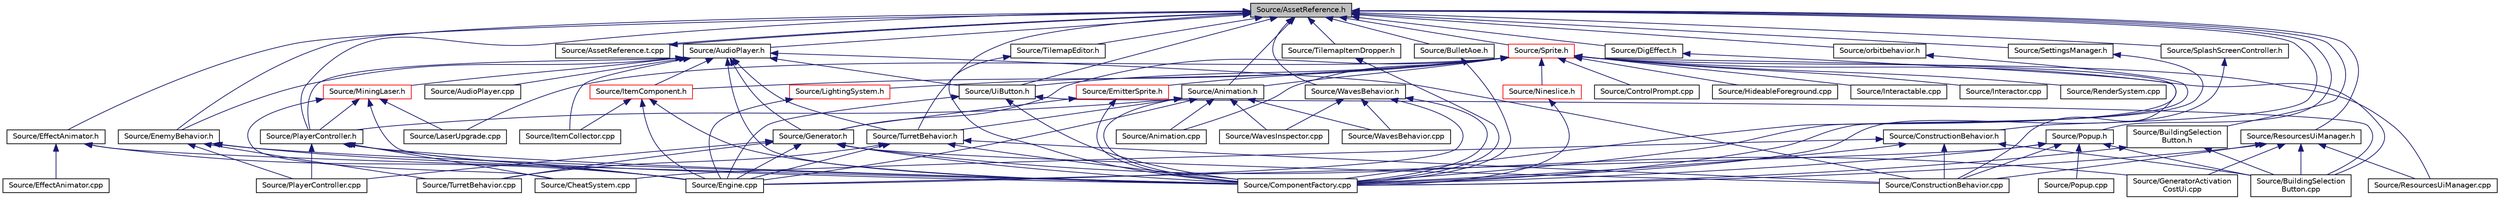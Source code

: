digraph "Source/AssetReference.h"
{
 // LATEX_PDF_SIZE
  edge [fontname="Helvetica",fontsize="10",labelfontname="Helvetica",labelfontsize="10"];
  node [fontname="Helvetica",fontsize="10",shape=record];
  Node1 [label="Source/AssetReference.h",height=0.2,width=0.4,color="black", fillcolor="grey75", style="filled", fontcolor="black",tooltip="a reference to an Asset"];
  Node1 -> Node2 [dir="back",color="midnightblue",fontsize="10",style="solid"];
  Node2 [label="Source/Animation.h",height=0.2,width=0.4,color="black", fillcolor="white", style="filled",URL="$Animation_8h.html",tooltip="animation component class"];
  Node2 -> Node3 [dir="back",color="midnightblue",fontsize="10",style="solid"];
  Node3 [label="Source/Animation.cpp",height=0.2,width=0.4,color="black", fillcolor="white", style="filled",URL="$Animation_8cpp.html",tooltip="animation component implimentation"];
  Node2 -> Node4 [dir="back",color="midnightblue",fontsize="10",style="solid"];
  Node4 [label="Source/ComponentFactory.cpp",height=0.2,width=0.4,color="black", fillcolor="white", style="filled",URL="$ComponentFactory_8cpp.html",tooltip="Definitions for the component factory class."];
  Node2 -> Node5 [dir="back",color="midnightblue",fontsize="10",style="solid"];
  Node5 [label="Source/Engine.cpp",height=0.2,width=0.4,color="black", fillcolor="white", style="filled",URL="$Engine_8cpp.html",tooltip="Engine class."];
  Node2 -> Node6 [dir="back",color="midnightblue",fontsize="10",style="solid"];
  Node6 [label="Source/PlayerController.h",height=0.2,width=0.4,color="black", fillcolor="white", style="filled",URL="$PlayerController_8h.html",tooltip="PlayerController Behaviour Class."];
  Node6 -> Node7 [dir="back",color="midnightblue",fontsize="10",style="solid"];
  Node7 [label="Source/CheatSystem.cpp",height=0.2,width=0.4,color="black", fillcolor="white", style="filled",URL="$CheatSystem_8cpp.html",tooltip="CheatSystem Class definition."];
  Node6 -> Node4 [dir="back",color="midnightblue",fontsize="10",style="solid"];
  Node6 -> Node5 [dir="back",color="midnightblue",fontsize="10",style="solid"];
  Node6 -> Node8 [dir="back",color="midnightblue",fontsize="10",style="solid"];
  Node8 [label="Source/PlayerController.cpp",height=0.2,width=0.4,color="black", fillcolor="white", style="filled",URL="$PlayerController_8cpp.html",tooltip="PlayerController Behaviour Class."];
  Node2 -> Node9 [dir="back",color="midnightblue",fontsize="10",style="solid"];
  Node9 [label="Source/TurretBehavior.h",height=0.2,width=0.4,color="black", fillcolor="white", style="filled",URL="$TurretBehavior_8h_source.html",tooltip=" "];
  Node9 -> Node4 [dir="back",color="midnightblue",fontsize="10",style="solid"];
  Node9 -> Node10 [dir="back",color="midnightblue",fontsize="10",style="solid"];
  Node10 [label="Source/ConstructionBehavior.cpp",height=0.2,width=0.4,color="black", fillcolor="white", style="filled",URL="$ConstructionBehavior_8cpp.html",tooltip="handles the construction of towers and modification of terrain"];
  Node9 -> Node5 [dir="back",color="midnightblue",fontsize="10",style="solid"];
  Node9 -> Node11 [dir="back",color="midnightblue",fontsize="10",style="solid"];
  Node11 [label="Source/TurretBehavior.cpp",height=0.2,width=0.4,color="black", fillcolor="white", style="filled",URL="$TurretBehavior_8cpp.html",tooltip="Behavior Compenent for Basic Turret"];
  Node2 -> Node12 [dir="back",color="midnightblue",fontsize="10",style="solid"];
  Node12 [label="Source/WavesBehavior.cpp",height=0.2,width=0.4,color="black", fillcolor="white", style="filled",URL="$WavesBehavior_8cpp.html",tooltip="Definitions for wave and spawning behavior."];
  Node2 -> Node13 [dir="back",color="midnightblue",fontsize="10",style="solid"];
  Node13 [label="Source/WavesInspector.cpp",height=0.2,width=0.4,color="black", fillcolor="white", style="filled",URL="$WavesInspector_8cpp.html",tooltip="Definitions for wave and spawning editing in game."];
  Node1 -> Node14 [dir="back",color="midnightblue",fontsize="10",style="solid"];
  Node14 [label="Source/AssetReference.t.cpp",height=0.2,width=0.4,color="black", fillcolor="white", style="filled",URL="$AssetReference_8t_8cpp.html",tooltip="a reference to an Asset"];
  Node14 -> Node1 [dir="back",color="midnightblue",fontsize="10",style="solid"];
  Node1 -> Node15 [dir="back",color="midnightblue",fontsize="10",style="solid"];
  Node15 [label="Source/AudioPlayer.h",height=0.2,width=0.4,color="black", fillcolor="white", style="filled",URL="$AudioPlayer_8h.html",tooltip="Component that plays audio."];
  Node15 -> Node16 [dir="back",color="midnightblue",fontsize="10",style="solid"];
  Node16 [label="Source/AudioPlayer.cpp",height=0.2,width=0.4,color="black", fillcolor="white", style="filled",URL="$AudioPlayer_8cpp.html",tooltip="Component that plays audio."];
  Node15 -> Node4 [dir="back",color="midnightblue",fontsize="10",style="solid"];
  Node15 -> Node10 [dir="back",color="midnightblue",fontsize="10",style="solid"];
  Node15 -> Node17 [dir="back",color="midnightblue",fontsize="10",style="solid"];
  Node17 [label="Source/EnemyBehavior.h",height=0.2,width=0.4,color="black", fillcolor="white", style="filled",URL="$EnemyBehavior_8h_source.html",tooltip=" "];
  Node17 -> Node4 [dir="back",color="midnightblue",fontsize="10",style="solid"];
  Node17 -> Node5 [dir="back",color="midnightblue",fontsize="10",style="solid"];
  Node17 -> Node8 [dir="back",color="midnightblue",fontsize="10",style="solid"];
  Node17 -> Node11 [dir="back",color="midnightblue",fontsize="10",style="solid"];
  Node15 -> Node18 [dir="back",color="midnightblue",fontsize="10",style="solid"];
  Node18 [label="Source/Generator.h",height=0.2,width=0.4,color="black", fillcolor="white", style="filled",URL="$Generator_8h_source.html",tooltip=" "];
  Node18 -> Node4 [dir="back",color="midnightblue",fontsize="10",style="solid"];
  Node18 -> Node10 [dir="back",color="midnightblue",fontsize="10",style="solid"];
  Node18 -> Node5 [dir="back",color="midnightblue",fontsize="10",style="solid"];
  Node18 -> Node19 [dir="back",color="midnightblue",fontsize="10",style="solid"];
  Node19 [label="Source/GeneratorActivation\lCostUi.cpp",height=0.2,width=0.4,color="black", fillcolor="white", style="filled",URL="$GeneratorActivationCostUi_8cpp.html",tooltip="displays the costs of activating generators"];
  Node18 -> Node8 [dir="back",color="midnightblue",fontsize="10",style="solid"];
  Node18 -> Node11 [dir="back",color="midnightblue",fontsize="10",style="solid"];
  Node15 -> Node20 [dir="back",color="midnightblue",fontsize="10",style="solid"];
  Node20 [label="Source/ItemCollector.cpp",height=0.2,width=0.4,color="black", fillcolor="white", style="filled",URL="$ItemCollector_8cpp.html",tooltip="Component that attracts and collects item entities in the world."];
  Node15 -> Node21 [dir="back",color="midnightblue",fontsize="10",style="solid"];
  Node21 [label="Source/ItemComponent.h",height=0.2,width=0.4,color="red", fillcolor="white", style="filled",URL="$ItemComponent_8h.html",tooltip="Item in the world that can be picked up."];
  Node21 -> Node4 [dir="back",color="midnightblue",fontsize="10",style="solid"];
  Node21 -> Node5 [dir="back",color="midnightblue",fontsize="10",style="solid"];
  Node21 -> Node20 [dir="back",color="midnightblue",fontsize="10",style="solid"];
  Node15 -> Node23 [dir="back",color="midnightblue",fontsize="10",style="solid"];
  Node23 [label="Source/MiningLaser.h",height=0.2,width=0.4,color="red", fillcolor="white", style="filled",URL="$MiningLaser_8h.html",tooltip="Digging laser controllable by an entity."];
  Node23 -> Node7 [dir="back",color="midnightblue",fontsize="10",style="solid"];
  Node23 -> Node4 [dir="back",color="midnightblue",fontsize="10",style="solid"];
  Node23 -> Node24 [dir="back",color="midnightblue",fontsize="10",style="solid"];
  Node24 [label="Source/LaserUpgrade.cpp",height=0.2,width=0.4,color="black", fillcolor="white", style="filled",URL="$LaserUpgrade_8cpp.html",tooltip="collectable upgrade to the player's MiningLaser"];
  Node23 -> Node6 [dir="back",color="midnightblue",fontsize="10",style="solid"];
  Node15 -> Node6 [dir="back",color="midnightblue",fontsize="10",style="solid"];
  Node15 -> Node9 [dir="back",color="midnightblue",fontsize="10",style="solid"];
  Node15 -> Node26 [dir="back",color="midnightblue",fontsize="10",style="solid"];
  Node26 [label="Source/UiButton.h",height=0.2,width=0.4,color="black", fillcolor="white", style="filled",URL="$UiButton_8h.html",tooltip="Ui Button that sends an event when clicked."];
  Node26 -> Node27 [dir="back",color="midnightblue",fontsize="10",style="solid"];
  Node27 [label="Source/BuildingSelection\lButton.cpp",height=0.2,width=0.4,color="black", fillcolor="white", style="filled",URL="$BuildingSelectionButton_8cpp.html",tooltip="button that selects which building the ConstructionManager should place"];
  Node26 -> Node4 [dir="back",color="midnightblue",fontsize="10",style="solid"];
  Node26 -> Node5 [dir="back",color="midnightblue",fontsize="10",style="solid"];
  Node1 -> Node28 [dir="back",color="midnightblue",fontsize="10",style="solid"];
  Node28 [label="Source/BuildingSelection\lButton.h",height=0.2,width=0.4,color="black", fillcolor="white", style="filled",URL="$BuildingSelectionButton_8h.html",tooltip="button that selects which building the ConstructionManager should place"];
  Node28 -> Node27 [dir="back",color="midnightblue",fontsize="10",style="solid"];
  Node28 -> Node4 [dir="back",color="midnightblue",fontsize="10",style="solid"];
  Node1 -> Node29 [dir="back",color="midnightblue",fontsize="10",style="solid"];
  Node29 [label="Source/BulletAoe.h",height=0.2,width=0.4,color="black", fillcolor="white", style="filled",URL="$BulletAoe_8h_source.html",tooltip=" "];
  Node29 -> Node4 [dir="back",color="midnightblue",fontsize="10",style="solid"];
  Node1 -> Node30 [dir="back",color="midnightblue",fontsize="10",style="solid"];
  Node30 [label="Source/ConstructionBehavior.h",height=0.2,width=0.4,color="black", fillcolor="white", style="filled",URL="$ConstructionBehavior_8h.html",tooltip="handles the construction of towers and modification of terrain"];
  Node30 -> Node27 [dir="back",color="midnightblue",fontsize="10",style="solid"];
  Node30 -> Node7 [dir="back",color="midnightblue",fontsize="10",style="solid"];
  Node30 -> Node4 [dir="back",color="midnightblue",fontsize="10",style="solid"];
  Node30 -> Node10 [dir="back",color="midnightblue",fontsize="10",style="solid"];
  Node1 -> Node31 [dir="back",color="midnightblue",fontsize="10",style="solid"];
  Node31 [label="Source/DigEffect.h",height=0.2,width=0.4,color="black", fillcolor="white", style="filled",URL="$DigEffect_8h_source.html",tooltip=" "];
  Node31 -> Node4 [dir="back",color="midnightblue",fontsize="10",style="solid"];
  Node1 -> Node32 [dir="back",color="midnightblue",fontsize="10",style="solid"];
  Node32 [label="Source/EffectAnimator.h",height=0.2,width=0.4,color="black", fillcolor="white", style="filled",URL="$EffectAnimator_8h.html",tooltip="Component that animates a Transform's matrix."];
  Node32 -> Node4 [dir="back",color="midnightblue",fontsize="10",style="solid"];
  Node32 -> Node33 [dir="back",color="midnightblue",fontsize="10",style="solid"];
  Node33 [label="Source/EffectAnimator.cpp",height=0.2,width=0.4,color="black", fillcolor="white", style="filled",URL="$EffectAnimator_8cpp.html",tooltip="Component that animates a Transform's matrix."];
  Node32 -> Node5 [dir="back",color="midnightblue",fontsize="10",style="solid"];
  Node1 -> Node17 [dir="back",color="midnightblue",fontsize="10",style="solid"];
  Node1 -> Node34 [dir="back",color="midnightblue",fontsize="10",style="solid"];
  Node34 [label="Source/orbitbehavior.h",height=0.2,width=0.4,color="black", fillcolor="white", style="filled",URL="$orbitbehavior_8h_source.html",tooltip=" "];
  Node34 -> Node4 [dir="back",color="midnightblue",fontsize="10",style="solid"];
  Node1 -> Node6 [dir="back",color="midnightblue",fontsize="10",style="solid"];
  Node1 -> Node35 [dir="back",color="midnightblue",fontsize="10",style="solid"];
  Node35 [label="Source/Popup.h",height=0.2,width=0.4,color="black", fillcolor="white", style="filled",URL="$Popup_8h.html",tooltip="A popup is a behavior that will show a popup when a button is pressed."];
  Node35 -> Node27 [dir="back",color="midnightblue",fontsize="10",style="solid"];
  Node35 -> Node4 [dir="back",color="midnightblue",fontsize="10",style="solid"];
  Node35 -> Node10 [dir="back",color="midnightblue",fontsize="10",style="solid"];
  Node35 -> Node5 [dir="back",color="midnightblue",fontsize="10",style="solid"];
  Node35 -> Node36 [dir="back",color="midnightblue",fontsize="10",style="solid"];
  Node36 [label="Source/Popup.cpp",height=0.2,width=0.4,color="black", fillcolor="white", style="filled",URL="$Popup_8cpp.html",tooltip="DESCRIPTION HERE."];
  Node1 -> Node37 [dir="back",color="midnightblue",fontsize="10",style="solid"];
  Node37 [label="Source/ResourcesUiManager.h",height=0.2,width=0.4,color="black", fillcolor="white", style="filled",URL="$ResourcesUiManager_8h.html",tooltip="Component that manages the UI for displaying what resources a player currently has."];
  Node37 -> Node27 [dir="back",color="midnightblue",fontsize="10",style="solid"];
  Node37 -> Node4 [dir="back",color="midnightblue",fontsize="10",style="solid"];
  Node37 -> Node10 [dir="back",color="midnightblue",fontsize="10",style="solid"];
  Node37 -> Node19 [dir="back",color="midnightblue",fontsize="10",style="solid"];
  Node37 -> Node38 [dir="back",color="midnightblue",fontsize="10",style="solid"];
  Node38 [label="Source/ResourcesUiManager.cpp",height=0.2,width=0.4,color="black", fillcolor="white", style="filled",URL="$ResourcesUiManager_8cpp.html",tooltip="Component that manages the UI for displaying what resources a player currently has."];
  Node1 -> Node39 [dir="back",color="midnightblue",fontsize="10",style="solid"];
  Node39 [label="Source/SettingsManager.h",height=0.2,width=0.4,color="black", fillcolor="white", style="filled",URL="$SettingsManager_8h.html",tooltip="Settings Manager Class."];
  Node39 -> Node4 [dir="back",color="midnightblue",fontsize="10",style="solid"];
  Node1 -> Node40 [dir="back",color="midnightblue",fontsize="10",style="solid"];
  Node40 [label="Source/SplashScreenController.h",height=0.2,width=0.4,color="black", fillcolor="white", style="filled",URL="$SplashScreenController_8h_source.html",tooltip=" "];
  Node40 -> Node4 [dir="back",color="midnightblue",fontsize="10",style="solid"];
  Node1 -> Node41 [dir="back",color="midnightblue",fontsize="10",style="solid"];
  Node41 [label="Source/Sprite.h",height=0.2,width=0.4,color="red", fillcolor="white", style="filled",URL="$Sprite_8h_source.html",tooltip=" "];
  Node41 -> Node3 [dir="back",color="midnightblue",fontsize="10",style="solid"];
  Node41 -> Node2 [dir="back",color="midnightblue",fontsize="10",style="solid"];
  Node41 -> Node27 [dir="back",color="midnightblue",fontsize="10",style="solid"];
  Node41 -> Node10 [dir="back",color="midnightblue",fontsize="10",style="solid"];
  Node41 -> Node42 [dir="back",color="midnightblue",fontsize="10",style="solid"];
  Node42 [label="Source/ControlPrompt.cpp",height=0.2,width=0.4,color="black", fillcolor="white", style="filled",URL="$ControlPrompt_8cpp.html",tooltip="Displays a control prompt for an ActionReference."];
  Node41 -> Node43 [dir="back",color="midnightblue",fontsize="10",style="solid"];
  Node43 [label="Source/EmitterSprite.h",height=0.2,width=0.4,color="red", fillcolor="white", style="filled",URL="$EmitterSprite_8h.html",tooltip="Renders particles using data from SSBO."];
  Node43 -> Node4 [dir="back",color="midnightblue",fontsize="10",style="solid"];
  Node43 -> Node18 [dir="back",color="midnightblue",fontsize="10",style="solid"];
  Node41 -> Node18 [dir="back",color="midnightblue",fontsize="10",style="solid"];
  Node41 -> Node45 [dir="back",color="midnightblue",fontsize="10",style="solid"];
  Node45 [label="Source/HideableForeground.cpp",height=0.2,width=0.4,color="black", fillcolor="white", style="filled",URL="$HideableForeground_8cpp.html",tooltip="Component that hides an attached Sprite when it overlaps something."];
  Node41 -> Node46 [dir="back",color="midnightblue",fontsize="10",style="solid"];
  Node46 [label="Source/Interactable.cpp",height=0.2,width=0.4,color="black", fillcolor="white", style="filled",URL="$Interactable_8cpp.html",tooltip="Component which can be interacted with by pressing a button when nearby."];
  Node41 -> Node47 [dir="back",color="midnightblue",fontsize="10",style="solid"];
  Node47 [label="Source/Interactor.cpp",height=0.2,width=0.4,color="black", fillcolor="white", style="filled",URL="$Interactor_8cpp.html",tooltip="Behavior that can interact with nearby Interactable Components."];
  Node41 -> Node21 [dir="back",color="midnightblue",fontsize="10",style="solid"];
  Node41 -> Node24 [dir="back",color="midnightblue",fontsize="10",style="solid"];
  Node41 -> Node48 [dir="back",color="midnightblue",fontsize="10",style="solid"];
  Node48 [label="Source/LightingSystem.h",height=0.2,width=0.4,color="red", fillcolor="white", style="filled",URL="$LightingSystem_8h.html",tooltip="Lighting system interface."];
  Node48 -> Node5 [dir="back",color="midnightblue",fontsize="10",style="solid"];
  Node41 -> Node52 [dir="back",color="midnightblue",fontsize="10",style="solid"];
  Node52 [label="Source/Nineslice.h",height=0.2,width=0.4,color="red", fillcolor="white", style="filled",URL="$Nineslice_8h.html",tooltip="sprite that renders a nineslice"];
  Node52 -> Node4 [dir="back",color="midnightblue",fontsize="10",style="solid"];
  Node41 -> Node54 [dir="back",color="midnightblue",fontsize="10",style="solid"];
  Node54 [label="Source/RenderSystem.cpp",height=0.2,width=0.4,color="black", fillcolor="white", style="filled",URL="$RenderSystem_8cpp.html",tooltip="System responsible for drawing sprites and basic shapes."];
  Node41 -> Node38 [dir="back",color="midnightblue",fontsize="10",style="solid"];
  Node41 -> Node26 [dir="back",color="midnightblue",fontsize="10",style="solid"];
  Node1 -> Node64 [dir="back",color="midnightblue",fontsize="10",style="solid"];
  Node64 [label="Source/TilemapEditor.h",height=0.2,width=0.4,color="black", fillcolor="white", style="filled",URL="$TilemapEditor_8h.html",tooltip="Component that allows direct editing of a Tilemap."];
  Node64 -> Node4 [dir="back",color="midnightblue",fontsize="10",style="solid"];
  Node1 -> Node65 [dir="back",color="midnightblue",fontsize="10",style="solid"];
  Node65 [label="Source/TilemapItemDropper.h",height=0.2,width=0.4,color="black", fillcolor="white", style="filled",URL="$TilemapItemDropper_8h.html",tooltip="Drops an item whenever a tile is broken."];
  Node65 -> Node4 [dir="back",color="midnightblue",fontsize="10",style="solid"];
  Node1 -> Node9 [dir="back",color="midnightblue",fontsize="10",style="solid"];
  Node1 -> Node26 [dir="back",color="midnightblue",fontsize="10",style="solid"];
  Node1 -> Node66 [dir="back",color="midnightblue",fontsize="10",style="solid"];
  Node66 [label="Source/WavesBehavior.h",height=0.2,width=0.4,color="black", fillcolor="white", style="filled",URL="$WavesBehavior_8h_source.html",tooltip=" "];
  Node66 -> Node4 [dir="back",color="midnightblue",fontsize="10",style="solid"];
  Node66 -> Node5 [dir="back",color="midnightblue",fontsize="10",style="solid"];
  Node66 -> Node12 [dir="back",color="midnightblue",fontsize="10",style="solid"];
  Node66 -> Node13 [dir="back",color="midnightblue",fontsize="10",style="solid"];
}
